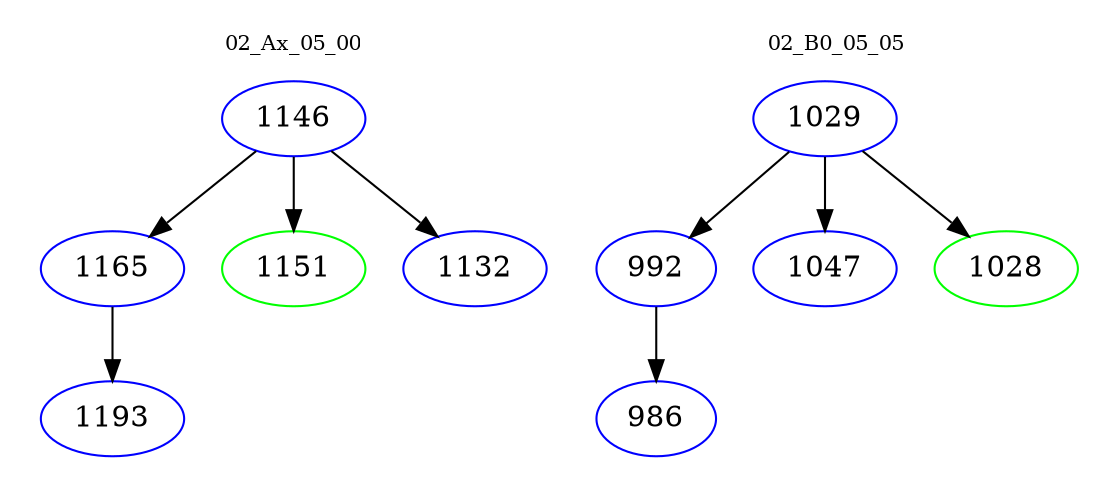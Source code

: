 digraph{
subgraph cluster_0 {
color = white
label = "02_Ax_05_00";
fontsize=10;
T0_1146 [label="1146", color="blue"]
T0_1146 -> T0_1165 [color="black"]
T0_1165 [label="1165", color="blue"]
T0_1165 -> T0_1193 [color="black"]
T0_1193 [label="1193", color="blue"]
T0_1146 -> T0_1151 [color="black"]
T0_1151 [label="1151", color="green"]
T0_1146 -> T0_1132 [color="black"]
T0_1132 [label="1132", color="blue"]
}
subgraph cluster_1 {
color = white
label = "02_B0_05_05";
fontsize=10;
T1_1029 [label="1029", color="blue"]
T1_1029 -> T1_992 [color="black"]
T1_992 [label="992", color="blue"]
T1_992 -> T1_986 [color="black"]
T1_986 [label="986", color="blue"]
T1_1029 -> T1_1047 [color="black"]
T1_1047 [label="1047", color="blue"]
T1_1029 -> T1_1028 [color="black"]
T1_1028 [label="1028", color="green"]
}
}
